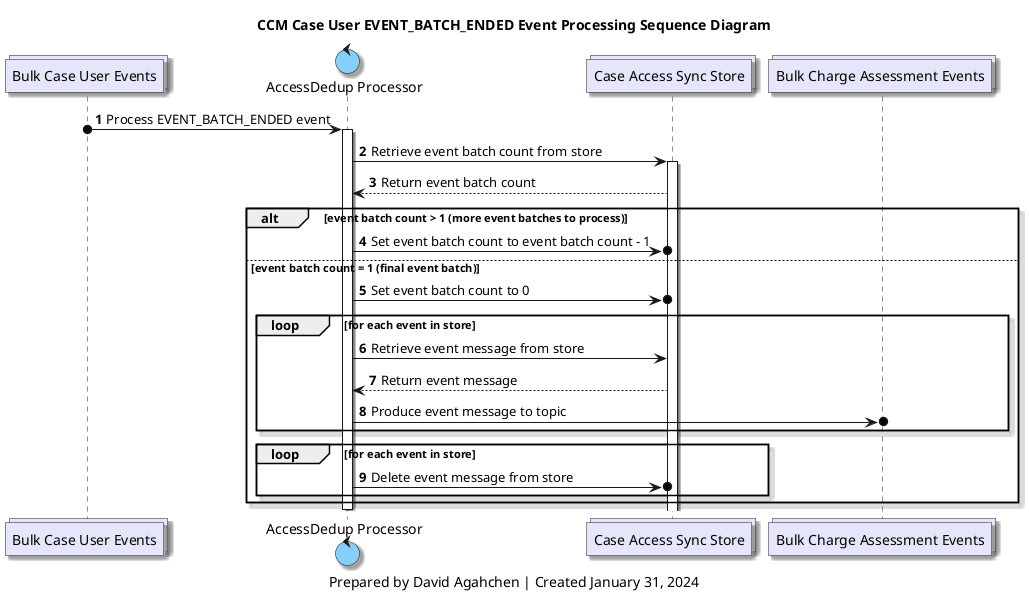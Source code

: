 @startuml
'hide footbox

skinparam Shadowing true
skinparam CollectionsBackgroundColor Lavender
skinparam ControlBackgroundColor LightSkyBlue
skinparam BoundaryBackgroundColor LightGrey

/' 
Available colours
https://plantuml-documentation.readthedocs.io/en/latest/formatting/color-names.html
'/

collections bulk_case_users_topic as "Bulk Case User Events"
control accessdedup_processor as "AccessDedup Processor"
collections case_access_sync_store as "Case Access Sync Store"
collections bulk_charge_assessments_topic as "Bulk Charge Assessment Events"

title
CCM Case User EVENT_BATCH_ENDED Event Processing Sequence Diagram
end title

autonumber

bulk_case_users_topic o-> accessdedup_processor : Process EVENT_BATCH_ENDED event

activate accessdedup_processor

accessdedup_processor -> case_access_sync_store : Retrieve event batch count from store
activate case_access_sync_store
case_access_sync_store --> accessdedup_processor : Return event batch count

alt event batch count > 1 (more event batches to process)
    accessdedup_processor ->o case_access_sync_store : Set event batch count to event batch count - 1
else event batch count = 1 (final event batch)
    accessdedup_processor ->o case_access_sync_store : Set event batch count to 0

    loop for each event in store
        accessdedup_processor -> case_access_sync_store : Retrieve event message from store
        accessdedup_processor <-- case_access_sync_store : Return event message
        accessdedup_processor ->o bulk_charge_assessments_topic : Produce event message to topic
    end loop

    loop for each event in store
        accessdedup_processor ->o case_access_sync_store : Delete event message from store
    end loop

end

deactivate accessdedup_processor

caption
Prepared by David Agahchen | Created January 31, 2024
end caption
@enduml